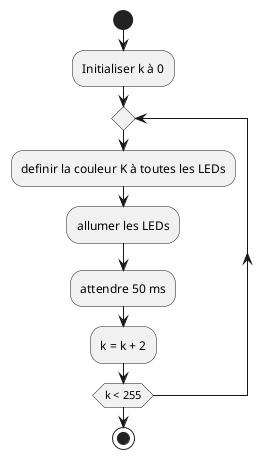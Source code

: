 @startuml
start
:Initialiser k à 0;
repeat

:definir la couleur K à toutes les LEDs;
:allumer les LEDs;
:attendre 50 ms;
:k = k + 2;
repeat while(k < 255)


stop
@enduml